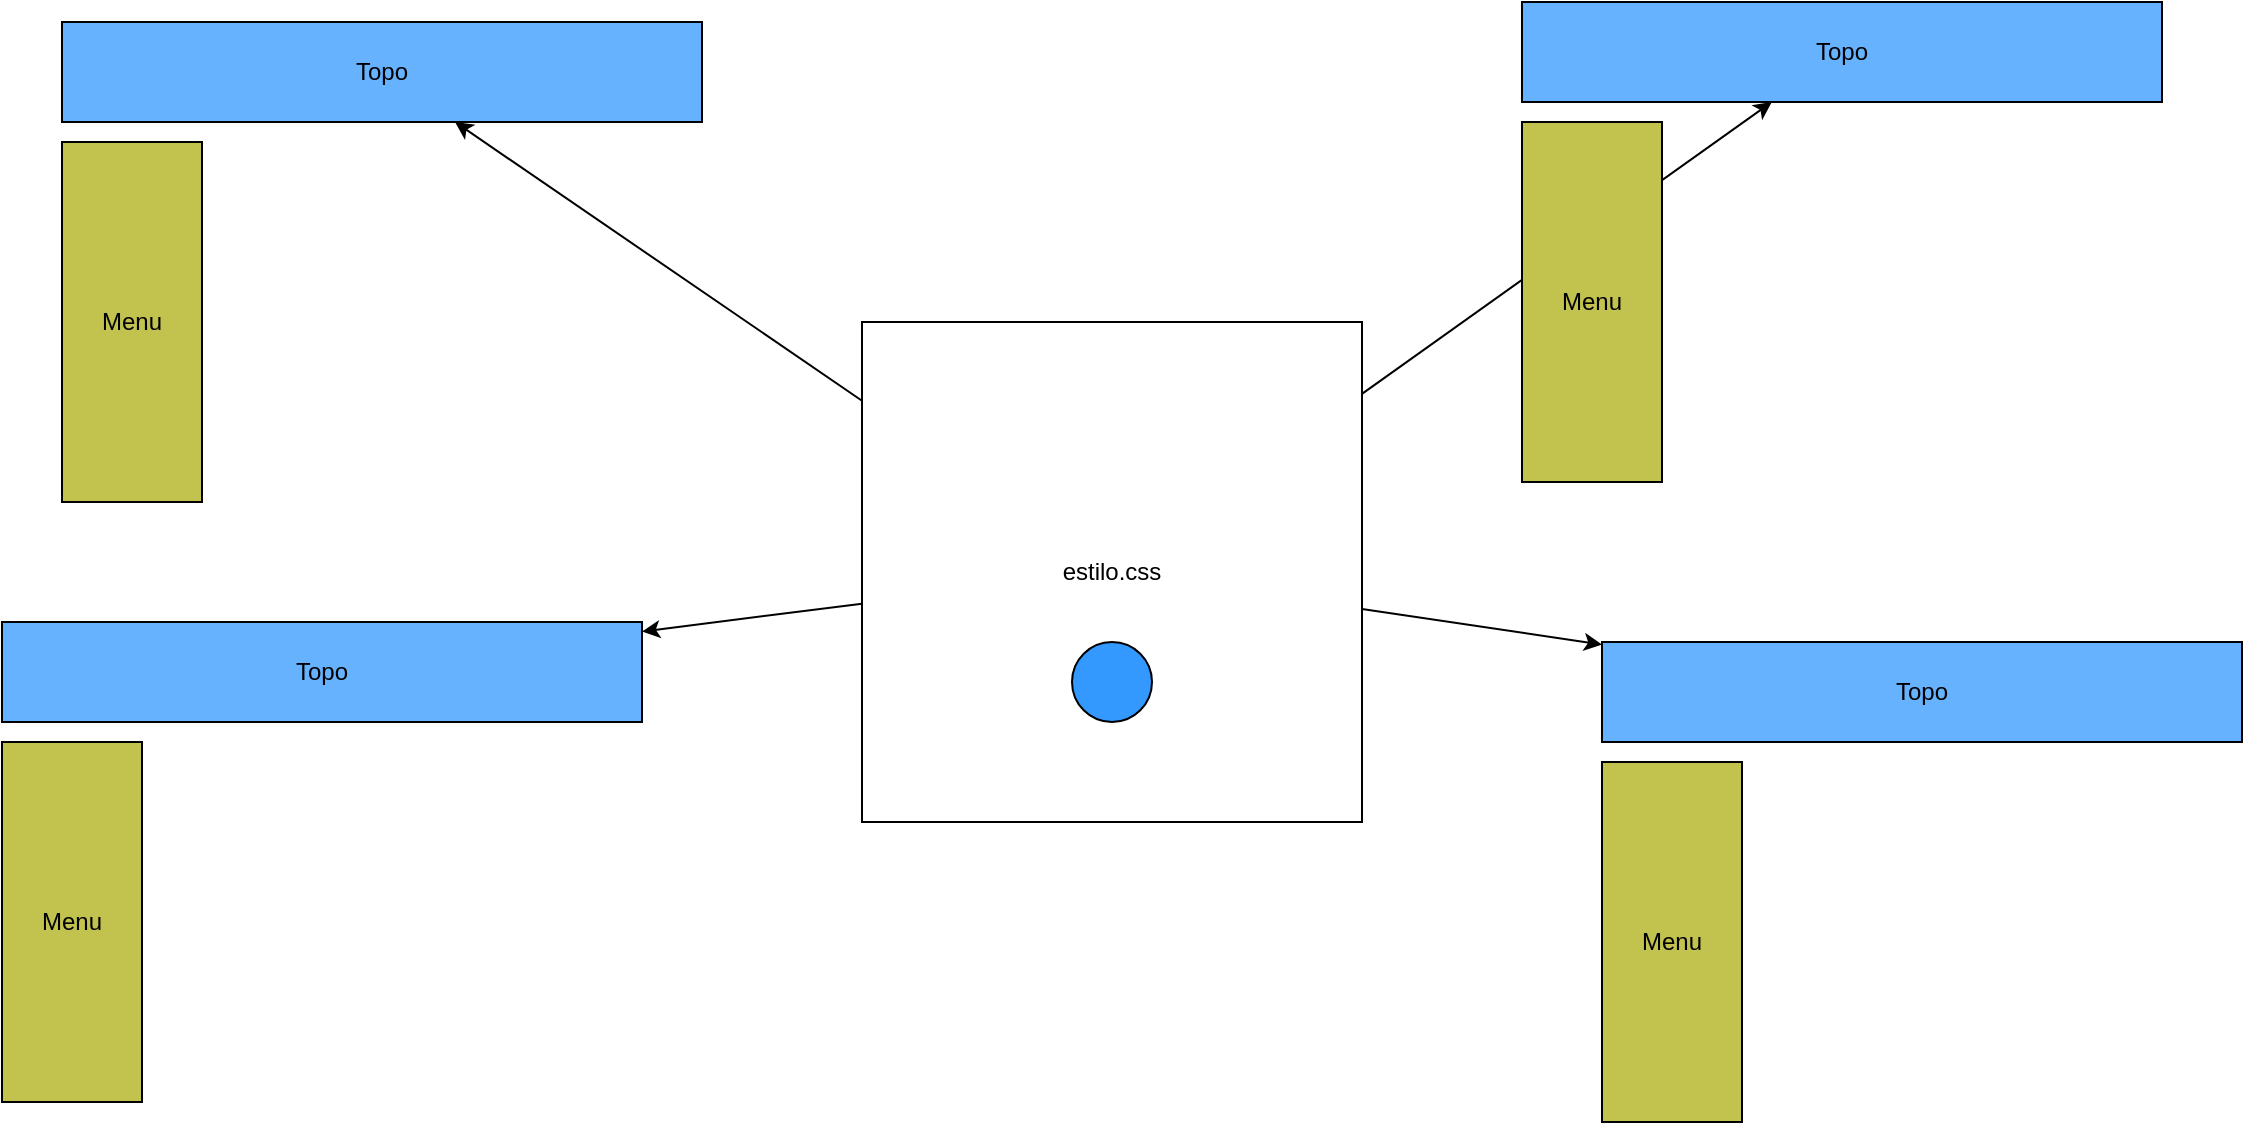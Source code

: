 <mxfile>
    <diagram id="9tvoWyCVtJKj_8XDeDPY" name="Page-1">
        <mxGraphModel dx="2057" dy="699" grid="1" gridSize="10" guides="1" tooltips="1" connect="1" arrows="1" fold="1" page="1" pageScale="1" pageWidth="827" pageHeight="1169" math="0" shadow="0">
            <root>
                <mxCell id="0"/>
                <mxCell id="1" parent="0"/>
                <mxCell id="32" style="edgeStyle=none;html=1;fontColor=#000000;" edge="1" parent="1" source="26" target="22">
                    <mxGeometry relative="1" as="geometry"/>
                </mxCell>
                <mxCell id="33" style="edgeStyle=none;html=1;fontColor=#000000;" edge="1" parent="1" source="26" target="18">
                    <mxGeometry relative="1" as="geometry"/>
                </mxCell>
                <mxCell id="34" style="edgeStyle=none;html=1;fontColor=#000000;" edge="1" parent="1" source="26" target="20">
                    <mxGeometry relative="1" as="geometry"/>
                </mxCell>
                <mxCell id="35" style="edgeStyle=none;html=1;fontColor=#000000;" edge="1" parent="1" source="26" target="24">
                    <mxGeometry relative="1" as="geometry"/>
                </mxCell>
                <mxCell id="26" value="&lt;font color=&quot;#000000&quot;&gt;estilo.css&lt;/font&gt;" style="whiteSpace=wrap;html=1;aspect=fixed;strokeColor=#000000;fillColor=#FFFFFF;" vertex="1" parent="1">
                    <mxGeometry x="250" y="180" width="250" height="250" as="geometry"/>
                </mxCell>
                <mxCell id="36" value="" style="ellipse;whiteSpace=wrap;html=1;aspect=fixed;labelBackgroundColor=#000000;strokeColor=#000000;fontColor=#000000;fillColor=#3399FF;" vertex="1" parent="1">
                    <mxGeometry x="355" y="340" width="40" height="40" as="geometry"/>
                </mxCell>
                <mxCell id="20" value="Topo" style="rounded=0;whiteSpace=wrap;html=1;fillColor=#66B2FF;" vertex="1" parent="1">
                    <mxGeometry x="580" y="20" width="320" height="50" as="geometry"/>
                </mxCell>
                <mxCell id="21" value="Menu" style="rounded=0;whiteSpace=wrap;html=1;fillColor=#C2C24E;strokeColor=#000000;" vertex="1" parent="1">
                    <mxGeometry x="580" y="80" width="70" height="180" as="geometry"/>
                </mxCell>
                <mxCell id="24" value="Topo" style="rounded=0;whiteSpace=wrap;html=1;fillColor=#66B2FF;" vertex="1" parent="1">
                    <mxGeometry x="620" y="340" width="320" height="50" as="geometry"/>
                </mxCell>
                <mxCell id="25" value="Menu" style="rounded=0;whiteSpace=wrap;html=1;fillColor=#C2C24E;strokeColor=#000000;" vertex="1" parent="1">
                    <mxGeometry x="620" y="400" width="70" height="180" as="geometry"/>
                </mxCell>
                <mxCell id="22" value="Topo" style="rounded=0;whiteSpace=wrap;html=1;fillColor=#66B2FF;" vertex="1" parent="1">
                    <mxGeometry x="-180" y="330" width="320" height="50" as="geometry"/>
                </mxCell>
                <mxCell id="23" value="Menu" style="rounded=0;whiteSpace=wrap;html=1;fillColor=#C2C24E;strokeColor=#000000;" vertex="1" parent="1">
                    <mxGeometry x="-180" y="390" width="70" height="180" as="geometry"/>
                </mxCell>
                <mxCell id="18" value="Topo" style="rounded=0;whiteSpace=wrap;html=1;fillColor=#66B2FF;" vertex="1" parent="1">
                    <mxGeometry x="-150" y="30" width="320" height="50" as="geometry"/>
                </mxCell>
                <mxCell id="19" value="Menu" style="rounded=0;whiteSpace=wrap;html=1;fillColor=#C2C24E;strokeColor=#000000;" vertex="1" parent="1">
                    <mxGeometry x="-150" y="90" width="70" height="180" as="geometry"/>
                </mxCell>
            </root>
        </mxGraphModel>
    </diagram>
</mxfile>